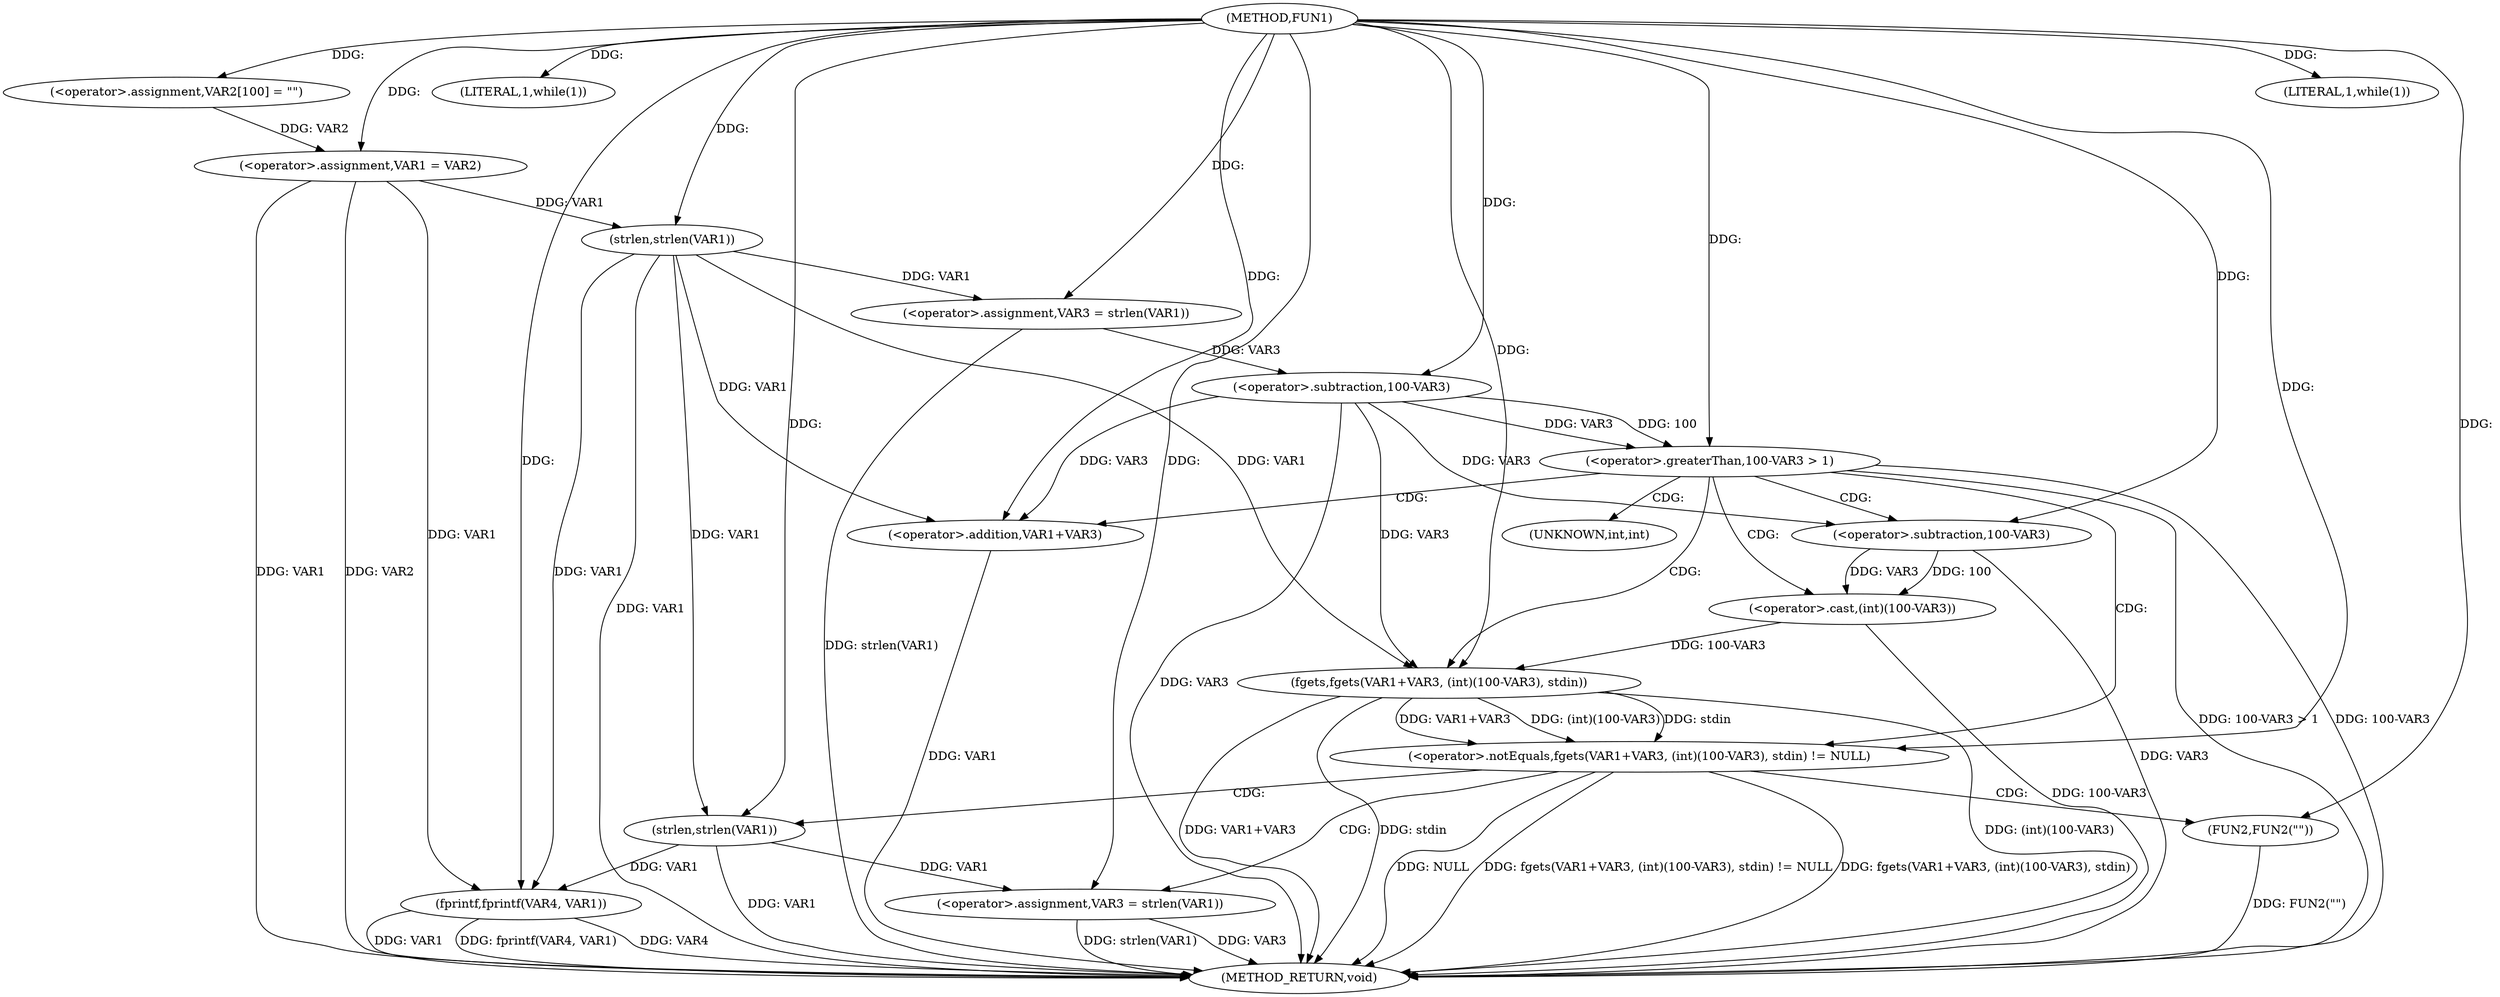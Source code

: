 digraph FUN1 {  
"1000100" [label = "(METHOD,FUN1)" ]
"1000157" [label = "(METHOD_RETURN,void)" ]
"1000104" [label = "(<operator>.assignment,VAR2[100] = \"\")" ]
"1000107" [label = "(<operator>.assignment,VAR1 = VAR2)" ]
"1000111" [label = "(LITERAL,1,while(1))" ]
"1000115" [label = "(<operator>.assignment,VAR3 = strlen(VAR1))" ]
"1000117" [label = "(strlen,strlen(VAR1))" ]
"1000120" [label = "(<operator>.greaterThan,100-VAR3 > 1)" ]
"1000121" [label = "(<operator>.subtraction,100-VAR3)" ]
"1000127" [label = "(<operator>.notEquals,fgets(VAR1+VAR3, (int)(100-VAR3), stdin) != NULL)" ]
"1000128" [label = "(fgets,fgets(VAR1+VAR3, (int)(100-VAR3), stdin))" ]
"1000129" [label = "(<operator>.addition,VAR1+VAR3)" ]
"1000132" [label = "(<operator>.cast,(int)(100-VAR3))" ]
"1000134" [label = "(<operator>.subtraction,100-VAR3)" ]
"1000140" [label = "(<operator>.assignment,VAR3 = strlen(VAR1))" ]
"1000142" [label = "(strlen,strlen(VAR1))" ]
"1000147" [label = "(FUN2,FUN2(\"\"))" ]
"1000151" [label = "(LITERAL,1,while(1))" ]
"1000153" [label = "(fprintf,fprintf(VAR4, VAR1))" ]
"1000133" [label = "(UNKNOWN,int,int)" ]
  "1000115" -> "1000157"  [ label = "DDG: strlen(VAR1)"] 
  "1000129" -> "1000157"  [ label = "DDG: VAR1"] 
  "1000140" -> "1000157"  [ label = "DDG: strlen(VAR1)"] 
  "1000107" -> "1000157"  [ label = "DDG: VAR1"] 
  "1000117" -> "1000157"  [ label = "DDG: VAR1"] 
  "1000153" -> "1000157"  [ label = "DDG: VAR4"] 
  "1000120" -> "1000157"  [ label = "DDG: 100-VAR3 > 1"] 
  "1000147" -> "1000157"  [ label = "DDG: FUN2(\"\")"] 
  "1000121" -> "1000157"  [ label = "DDG: VAR3"] 
  "1000128" -> "1000157"  [ label = "DDG: (int)(100-VAR3)"] 
  "1000140" -> "1000157"  [ label = "DDG: VAR3"] 
  "1000128" -> "1000157"  [ label = "DDG: VAR1+VAR3"] 
  "1000153" -> "1000157"  [ label = "DDG: VAR1"] 
  "1000132" -> "1000157"  [ label = "DDG: 100-VAR3"] 
  "1000120" -> "1000157"  [ label = "DDG: 100-VAR3"] 
  "1000127" -> "1000157"  [ label = "DDG: fgets(VAR1+VAR3, (int)(100-VAR3), stdin) != NULL"] 
  "1000153" -> "1000157"  [ label = "DDG: fprintf(VAR4, VAR1)"] 
  "1000142" -> "1000157"  [ label = "DDG: VAR1"] 
  "1000134" -> "1000157"  [ label = "DDG: VAR3"] 
  "1000127" -> "1000157"  [ label = "DDG: fgets(VAR1+VAR3, (int)(100-VAR3), stdin)"] 
  "1000127" -> "1000157"  [ label = "DDG: NULL"] 
  "1000128" -> "1000157"  [ label = "DDG: stdin"] 
  "1000107" -> "1000157"  [ label = "DDG: VAR2"] 
  "1000100" -> "1000104"  [ label = "DDG: "] 
  "1000104" -> "1000107"  [ label = "DDG: VAR2"] 
  "1000100" -> "1000107"  [ label = "DDG: "] 
  "1000100" -> "1000111"  [ label = "DDG: "] 
  "1000117" -> "1000115"  [ label = "DDG: VAR1"] 
  "1000100" -> "1000115"  [ label = "DDG: "] 
  "1000107" -> "1000117"  [ label = "DDG: VAR1"] 
  "1000100" -> "1000117"  [ label = "DDG: "] 
  "1000121" -> "1000120"  [ label = "DDG: 100"] 
  "1000121" -> "1000120"  [ label = "DDG: VAR3"] 
  "1000100" -> "1000121"  [ label = "DDG: "] 
  "1000115" -> "1000121"  [ label = "DDG: VAR3"] 
  "1000100" -> "1000120"  [ label = "DDG: "] 
  "1000128" -> "1000127"  [ label = "DDG: VAR1+VAR3"] 
  "1000128" -> "1000127"  [ label = "DDG: (int)(100-VAR3)"] 
  "1000128" -> "1000127"  [ label = "DDG: stdin"] 
  "1000117" -> "1000128"  [ label = "DDG: VAR1"] 
  "1000100" -> "1000128"  [ label = "DDG: "] 
  "1000121" -> "1000128"  [ label = "DDG: VAR3"] 
  "1000117" -> "1000129"  [ label = "DDG: VAR1"] 
  "1000100" -> "1000129"  [ label = "DDG: "] 
  "1000121" -> "1000129"  [ label = "DDG: VAR3"] 
  "1000132" -> "1000128"  [ label = "DDG: 100-VAR3"] 
  "1000134" -> "1000132"  [ label = "DDG: 100"] 
  "1000134" -> "1000132"  [ label = "DDG: VAR3"] 
  "1000100" -> "1000134"  [ label = "DDG: "] 
  "1000121" -> "1000134"  [ label = "DDG: VAR3"] 
  "1000100" -> "1000127"  [ label = "DDG: "] 
  "1000142" -> "1000140"  [ label = "DDG: VAR1"] 
  "1000100" -> "1000140"  [ label = "DDG: "] 
  "1000100" -> "1000142"  [ label = "DDG: "] 
  "1000117" -> "1000142"  [ label = "DDG: VAR1"] 
  "1000100" -> "1000147"  [ label = "DDG: "] 
  "1000100" -> "1000151"  [ label = "DDG: "] 
  "1000100" -> "1000153"  [ label = "DDG: "] 
  "1000107" -> "1000153"  [ label = "DDG: VAR1"] 
  "1000117" -> "1000153"  [ label = "DDG: VAR1"] 
  "1000142" -> "1000153"  [ label = "DDG: VAR1"] 
  "1000120" -> "1000127"  [ label = "CDG: "] 
  "1000120" -> "1000132"  [ label = "CDG: "] 
  "1000120" -> "1000128"  [ label = "CDG: "] 
  "1000120" -> "1000129"  [ label = "CDG: "] 
  "1000120" -> "1000133"  [ label = "CDG: "] 
  "1000120" -> "1000134"  [ label = "CDG: "] 
  "1000127" -> "1000142"  [ label = "CDG: "] 
  "1000127" -> "1000147"  [ label = "CDG: "] 
  "1000127" -> "1000140"  [ label = "CDG: "] 
}

